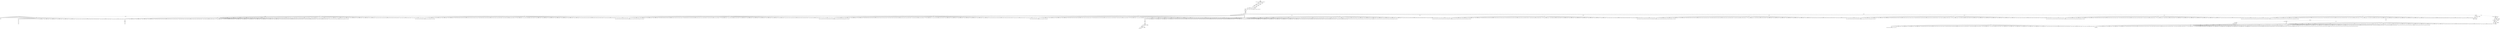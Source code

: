 digraph graphname {
n83646 [shape=box,label="(83646)"];
n83645 [shape=box,label="(83645)\nhitTest<73150>"];
n83644 [shape=box,label="(83644)"];
n83644 -> n83645;
n83644 -> n83646;
n83643 [shape=box,label="(83643)\ntmp<220538>"];
n83642 [shape=box,label="(83642)\ntmp<220538>"];
n83641 [shape=box,label="(83641)\ntmp<220539>"];
n83641 -> n83642;
n83641 -> n83644;
n83641 -> n83643;
n83640 [shape=box,label="(83640)"];
n83639 [shape=box,label="(83639)\ntmp<220536>, tmp<220537>"];
n83639 -> n83640;
n83639 -> n83641;
n83638 [shape=box,label="(83638)\nhitTest<73150>"];
n83637 [shape=box,label="(83637)"];
n83637 -> n83638;
n83637 -> n83639;
n83636 [shape=box,label="(83636)\ntmp<220534>"];
n83635 [shape=box,label="(83635)\ntmp<220534>"];
n83634 [shape=box,label="(83634)\ntmp<220535>"];
n83634 -> n83635;
n83634 -> n83637;
n83634 -> n83636;
n83633 [shape=box,label="(83633)"];
n83632 [shape=box,label="(83632)\ntmp<220532>, tmp<220533>, hitTest<73150>"];
n83632 -> n83633;
n83632 -> n83634;
n83631 [shape=box,label="(83631)"];
n83631 -> n83632;
n83630 [shape=box,label="(83630)"];
n83629 [shape=box,label="(83629)"];
n83628 [shape=box,label="(83628)"];
n83628 -> n83629;
n83627 [shape=box,label="(83627)"];
n83626 [shape=box,label="(83626)"];
n83625 [shape=box,label="(83625)"];
n83624 [shape=box,label="(83624)"];
n83623 [shape=box,label="(83623)"];
n83622 [shape=box,label="(83622)"];
n83621 [shape=box,label="(83621)"];
n83620 [shape=box,label="(83620)"];
n83619 [shape=box,label="(83619)"];
n83618 [shape=box,label="(83618)"];
n83617 [shape=box,label="(83617)"];
n83616 [shape=box,label="(83616)"];
n83615 [shape=box,label="(83615)"];
n83614 [shape=box,label="(83614)"];
n83613 [shape=box,label="(83613)"];
n83612 [shape=box,label="(83612)"];
n83611 [shape=box,label="(83611)"];
n83610 [shape=box,label="(83610)"];
n83609 [shape=box,label="(83609)"];
n83608 [shape=box,label="(83608)"];
n83607 [shape=box,label="(83607)"];
n83606 [shape=box,label="(83606)"];
n83605 [shape=box,label="(83605)"];
n83605 -> n83606;
n83605 -> n83607;
n83605 -> n83608;
n83605 -> n83609;
n83605 -> n83610;
n83605 -> n83611;
n83605 -> n83612;
n83605 -> n83613;
n83605 -> n83614;
n83605 -> n83615;
n83605 -> n83616;
n83605 -> n83617;
n83605 -> n83618;
n83605 -> n83619;
n83605 -> n83620;
n83605 -> n83621;
n83605 -> n83622;
n83605 -> n83623;
n83605 -> n83624;
n83605 -> n83625;
n83605 -> n83626;
n83605 -> n83628;
n83605 -> n83627;
n83604 [shape=box,label="(83604)"];
n83604 -> n83605;
n83603 [shape=box,label="(83603)"];
n83602 [shape=box,label="(83602)"];
n83602 -> n83603;
n83601 [shape=box,label="(83601)"];
n83601 -> n83602;
n83600 [shape=box,label="(83600)"];
n83600 -> n83601;
n83599 [shape=box,label="(83599)"];
n83599 -> n83600;
n83598 [shape=box,label="(83598)"];
n83597 [shape=box,label="(83597)"];
n83596 [shape=box,label="(83596)"];
n83595 [shape=box,label="(83595)"];
n83594 [shape=box,label="(83594)"];
n83593 [shape=box,label="(83593)"];
n83592 [shape=box,label="(83592)"];
n83591 [shape=box,label="(83591)"];
n83590 [shape=box,label="(83590)"];
n83589 [shape=box,label="(83589)"];
n83588 [shape=box,label="(83588)"];
n83587 [shape=box,label="(83587)"];
n83586 [shape=box,label="(83586)"];
n83585 [shape=box,label="(83585)\ndata<220379>, data<220378>"];
n83584 [shape=box,label="(83584)\ntmp<220377>, data<220376>, data<220375>"];
n83583 [shape=box,label="(83583)\ntmp<220374>, data<220373>, data<220372>"];
n83582 [shape=box,label="(83582)\ntmp<220371>, data<220370>, data<220369>"];
n83581 [shape=box,label="(83581)\ntmp<220368>, data<220367>, data<220366>"];
n83580 [shape=box,label="(83580)\ntmp<220365>, data<220364>, data<220363>"];
n83579 [shape=box,label="(83579)\ntmp<220362>, data<220361>, data<220360>, tmp<220359>, data<220358>, data<220357>, tmp<220356>, data<220355>, data<220354>, tmp<220353>, data<220352>, data<220351>"];
n83578 [shape=box,label="(83578)\ntmp<220350>, data<220349>, data<220348>, tmp<220347>, data<220346>, data<220345>"];
n83577 [shape=box,label="(83577)\ntmp<220344>, data<220343>, data<220342>, tmp<220341>, data<220340>, data<220339>"];
n83576 [shape=box,label="(83576)\ntmp<220338>, `<73145>"];
n83576 -> n83577;
n83576 -> n83578;
n83576 -> n83579;
n83576 -> n83580;
n83576 -> n83581;
n83576 -> n83582;
n83576 -> n83583;
n83576 -> n83584;
n83576 -> n83585;
n83576 -> n83586;
n83576 -> n83587;
n83576 -> n83588;
n83576 -> n83589;
n83576 -> n83590;
n83576 -> n83591;
n83576 -> n83592;
n83576 -> n83593;
n83576 -> n83594;
n83576 -> n83595;
n83576 -> n83596;
n83576 -> n83597;
n83576 -> n83599;
n83576 -> n83598;
n83575 [shape=box,label="(83575)"];
n83575 -> n83576;
n83574 [shape=box,label="(83574)"];
n83574 -> n83575;
n83573 [shape=box,label="(83573)"];
n83572 [shape=box,label="(83572)"];
n83572 -> n83573;
n83571 [shape=box,label="(83571)\nthis<73144>"];
n83571 -> n83572;
n83570 [shape=box,label="(83570)"];
n83570 -> n83571;
n83569 [shape=box,label="(83569)"];
n83569 -> n83570;
n83568 [shape=box,label="(83568)"];
n83567 [shape=box,label="(83567)"];
n83566 [shape=box,label="(83566)\ntmp<220337>, data<220336>, data<220335>"];
n83565 [shape=box,label="(83565)\ntmp<220334>, data<220333>, data<220332>"];
n83564 [shape=box,label="(83564)\ntmp<220331>, data<220330>, data<220329>"];
n83563 [shape=box,label="(83563)\ntmp<220328>, data<220327>, data<220326>"];
n83562 [shape=box,label="(83562)\ntmp<220325>, data<220324>, data<220323>, tmp<220322>, data<220321>, data<220320>, tmp<220319>, data<220318>, data<220317>, tmp<220316>, data<220315>, data<220314>"];
n83561 [shape=box,label="(83561)\ntmp<220313>, data<220312>, data<220311>, tmp<220310>, data<220309>, data<220308>, tmp<220307>, data<220306>, data<220305>, tmp<220304>, data<220303>, data<220302>"];
n83560 [shape=box,label="(83560)\ntmp<220301>, data<220300>, data<220299>, tmp<220298>, data<220297>, data<220296>"];
n83559 [shape=box,label="(83559)"];
n83558 [shape=box,label="(83558)\ntmp<220295>, data<220294>, data<220293>"];
n83557 [shape=box,label="(83557)\ntmp<220292>, data<220291>, data<220290>, tmp<220289>, data<220288>, data<220287>"];
n83556 [shape=box,label="(83556)\ntmp<220286>, data<220285>, data<220284>"];
n83555 [shape=box,label="(83555)\ntmp<220283>, data<220282>, data<220281>"];
n83554 [shape=box,label="(83554)\ntmp<220280>, data<220279>, data<220278>"];
n83553 [shape=box,label="(83553)\ntmp<220277>, data<220276>, data<220275>"];
n83552 [shape=box,label="(83552)\ntmp<220274>, data<220273>, data<220272>"];
n83551 [shape=box,label="(83551)\ntmp<220271>, data<220270>, data<220269>"];
n83550 [shape=box,label="(83550)\ntmp<220268>, data<220267>, data<220266>"];
n83549 [shape=box,label="(83549)\ntmp<220265>, data<220264>, data<220263>, tmp<220262>, data<220261>, data<220260>, tmp<220259>, data<220258>, data<220257>, tmp<220256>, data<220255>, data<220254>"];
n83548 [shape=box,label="(83548)\ntmp<220253>, data<220252>, data<220251>, tmp<220250>, data<220249>, data<220248>"];
n83547 [shape=box,label="(83547)\ntmp<220247>, data<220246>, data<220245>, tmp<220244>, data<220243>, data<220242>"];
n83546 [shape=box,label="(83546)\ntmp<220241>, `<73143>"];
n83546 -> n83547;
n83546 -> n83548;
n83546 -> n83549;
n83546 -> n83550;
n83546 -> n83551;
n83546 -> n83552;
n83546 -> n83553;
n83546 -> n83554;
n83546 -> n83555;
n83546 -> n83556;
n83546 -> n83557;
n83546 -> n83558;
n83546 -> n83559;
n83546 -> n83560;
n83546 -> n83561;
n83546 -> n83562;
n83546 -> n83563;
n83546 -> n83564;
n83546 -> n83565;
n83546 -> n83566;
n83546 -> n83567;
n83546 -> n83569;
n83546 -> n83568;
n83545 [shape=box,label="(83545)"];
n83545 -> n83546;
n83544 [shape=box,label="(83544)"];
n83544 -> n83545;
n83543 [shape=box,label="(83543)\nc<220238>, c<220240>, c<220239>, c<220237>, tmp<220236>, c<220233>, c<220235>, c<220234>, c<220232>, tmp<220231>, c<73140>, this<73142>"];
n83542 [shape=box,label="(83542)"];
n83542 -> n83543;
n83541 [shape=box,label="(83541)"];
n83540 [shape=box,label="(83540)"];
n83539 [shape=box,label="(83539)\ntmp<220230>, data<220229>, data<220228>"];
n83538 [shape=box,label="(83538)\ntmp<220227>, data<220226>, data<220225>"];
n83537 [shape=box,label="(83537)\ntmp<220224>, data<220223>, data<220222>"];
n83536 [shape=box,label="(83536)\ntmp<220221>, data<220220>, data<220219>"];
n83535 [shape=box,label="(83535)\ntmp<220218>, data<220217>, data<220216>, tmp<220215>, data<220214>, data<220213>, tmp<220212>, data<220211>, data<220210>, tmp<220209>, data<220208>, data<220207>"];
n83534 [shape=box,label="(83534)\ntmp<220206>, data<220205>, data<220204>, tmp<220203>, data<220202>, data<220201>, tmp<220200>, data<220199>, data<220198>, tmp<220197>, data<220196>, data<220195>"];
n83533 [shape=box,label="(83533)\ntmp<220194>, data<220193>, data<220192>, tmp<220191>, data<220190>, data<220189>"];
n83532 [shape=box,label="(83532)"];
n83531 [shape=box,label="(83531)\ntmp<220188>, data<220187>, data<220186>"];
n83530 [shape=box,label="(83530)\ntmp<220185>, data<220184>, data<220183>, tmp<220182>, data<220181>, data<220180>"];
n83529 [shape=box,label="(83529)\ntmp<220179>, data<220178>, data<220177>"];
n83528 [shape=box,label="(83528)\ntmp<220176>, data<220175>, data<220174>"];
n83527 [shape=box,label="(83527)\ntmp<220173>, data<220172>, data<220171>"];
n83526 [shape=box,label="(83526)\ntmp<220170>, data<220169>, data<220168>"];
n83525 [shape=box,label="(83525)\ntmp<220167>, data<220166>, data<220165>"];
n83524 [shape=box,label="(83524)\ntmp<220164>, data<220163>, data<220162>"];
n83523 [shape=box,label="(83523)\ntmp<220161>, data<220160>, data<220159>"];
n83522 [shape=box,label="(83522)\ntmp<220158>, data<220157>, data<220156>, tmp<220155>, data<220154>, data<220153>, tmp<220152>, data<220151>, data<220150>, tmp<220149>, data<220148>, data<220147>"];
n83521 [shape=box,label="(83521)\ntmp<220146>, data<220145>, data<220144>, tmp<220143>, data<220142>, data<220141>"];
n83520 [shape=box,label="(83520)\ntmp<220140>, data<220139>, data<220138>, tmp<220137>, data<220136>, data<220135>"];
n83519 [shape=box,label="(83519)\ntmp<220134>, `<73141>"];
n83519 -> n83520;
n83519 -> n83521;
n83519 -> n83522;
n83519 -> n83523;
n83519 -> n83524;
n83519 -> n83525;
n83519 -> n83526;
n83519 -> n83527;
n83519 -> n83528;
n83519 -> n83529;
n83519 -> n83530;
n83519 -> n83531;
n83519 -> n83532;
n83519 -> n83533;
n83519 -> n83534;
n83519 -> n83535;
n83519 -> n83536;
n83519 -> n83537;
n83519 -> n83538;
n83519 -> n83539;
n83519 -> n83540;
n83519 -> n83542;
n83519 -> n83541;
n83518 [shape=box,label="(83518)"];
n83518 -> n83519;
n83517 [shape=box,label="(83517)\nc<220131>, c<220133>, c<220132>, c<220130>, tmp<220129>, c<220126>, c<220128>, c<220127>, c<220125>, tmp<220124>, c<73137>, this<73139>"];
n83516 [shape=box,label="(83516)"];
n83516 -> n83517;
n83515 [shape=box,label="(83515)"];
n83514 [shape=box,label="(83514)"];
n83513 [shape=box,label="(83513)\ntmp<220123>, data<220122>, data<220121>"];
n83512 [shape=box,label="(83512)\ntmp<220120>, data<220119>, data<220118>"];
n83511 [shape=box,label="(83511)\ntmp<220117>, data<220116>, data<220115>"];
n83510 [shape=box,label="(83510)\ntmp<220114>, data<220113>, data<220112>"];
n83509 [shape=box,label="(83509)\ntmp<220111>, data<220110>, data<220109>, tmp<220108>, data<220107>, data<220106>, tmp<220105>, data<220104>, data<220103>, tmp<220102>, data<220101>, data<220100>"];
n83508 [shape=box,label="(83508)\ntmp<220099>, data<220098>, data<220097>, tmp<220096>, data<220095>, data<220094>, tmp<220093>, data<220092>, data<220091>, tmp<220090>, data<220089>, data<220088>"];
n83507 [shape=box,label="(83507)\ntmp<220087>, data<220086>, data<220085>, tmp<220084>, data<220083>, data<220082>"];
n83506 [shape=box,label="(83506)"];
n83505 [shape=box,label="(83505)\ntmp<220081>, data<220080>, data<220079>"];
n83504 [shape=box,label="(83504)\ntmp<220078>, data<220077>, data<220076>, tmp<220075>, data<220074>, data<220073>"];
n83503 [shape=box,label="(83503)\ntmp<220072>, data<220071>, data<220070>"];
n83502 [shape=box,label="(83502)\ntmp<220069>, data<220068>, data<220067>"];
n83501 [shape=box,label="(83501)\ntmp<220066>, data<220065>, data<220064>"];
n83500 [shape=box,label="(83500)\ntmp<220063>, data<220062>, data<220061>"];
n83499 [shape=box,label="(83499)\ntmp<220060>, data<220059>, data<220058>"];
n83498 [shape=box,label="(83498)\ntmp<220057>, data<220056>, data<220055>"];
n83497 [shape=box,label="(83497)\ntmp<220054>, data<220053>, data<220052>"];
n83496 [shape=box,label="(83496)\ntmp<220051>, data<220050>, data<220049>, tmp<220048>, data<220047>, data<220046>, tmp<220045>, data<220044>, data<220043>, tmp<220042>, data<220041>, data<220040>"];
n83495 [shape=box,label="(83495)\ntmp<220039>, data<220038>, data<220037>, tmp<220036>, data<220035>, data<220034>"];
n83494 [shape=box,label="(83494)\ntmp<220033>, data<220032>, data<220031>, tmp<220030>, data<220029>, data<220028>"];
n83493 [shape=box,label="(83493)\ntmp<220027>, `<73138>"];
n83493 -> n83494;
n83493 -> n83495;
n83493 -> n83496;
n83493 -> n83497;
n83493 -> n83498;
n83493 -> n83499;
n83493 -> n83500;
n83493 -> n83501;
n83493 -> n83502;
n83493 -> n83503;
n83493 -> n83504;
n83493 -> n83505;
n83493 -> n83506;
n83493 -> n83507;
n83493 -> n83508;
n83493 -> n83509;
n83493 -> n83510;
n83493 -> n83511;
n83493 -> n83512;
n83493 -> n83513;
n83493 -> n83514;
n83493 -> n83516;
n83493 -> n83515;
n83492 [shape=box,label="(83492)"];
n83492 -> n83493;
n83491 [shape=box,label="(83491)\nc<220024>, c<220026>, c<220025>, c<220021>, c<220023>, c<220022>, c<220018>, c<220020>, c<220019>, c<220015>, c<220017>, c<220016>, c<220014>, c<220013>, c<220012>, tmp<220011>, c<73134>, this<73136>"];
n83490 [shape=box,label="(83490)"];
n83490 -> n83491;
n83489 [shape=box,label="(83489)"];
n83488 [shape=box,label="(83488)"];
n83487 [shape=box,label="(83487)\ntmp<220010>, data<220009>, data<220008>"];
n83486 [shape=box,label="(83486)\ntmp<220007>, data<220006>, data<220005>"];
n83485 [shape=box,label="(83485)\ntmp<220004>, data<220003>, data<220002>"];
n83484 [shape=box,label="(83484)\ntmp<220001>, data<220000>, data<219999>"];
n83483 [shape=box,label="(83483)\ntmp<219998>, data<219997>, data<219996>, tmp<219995>, data<219994>, data<219993>, tmp<219992>, data<219991>, data<219990>, tmp<219989>, data<219988>, data<219987>"];
n83482 [shape=box,label="(83482)\ntmp<219986>, data<219985>, data<219984>, tmp<219983>, data<219982>, data<219981>, tmp<219980>, data<219979>, data<219978>, tmp<219977>, data<219976>, data<219975>"];
n83481 [shape=box,label="(83481)\ntmp<219974>, data<219973>, data<219972>, tmp<219971>, data<219970>, data<219969>"];
n83480 [shape=box,label="(83480)"];
n83479 [shape=box,label="(83479)\ntmp<219968>, data<219967>, data<219966>"];
n83478 [shape=box,label="(83478)\ntmp<219965>, data<219964>, data<219963>, tmp<219962>, data<219961>, data<219960>"];
n83477 [shape=box,label="(83477)\ntmp<219959>, data<219958>, data<219957>"];
n83476 [shape=box,label="(83476)\ntmp<219956>, data<219955>, data<219954>"];
n83475 [shape=box,label="(83475)\ntmp<219953>, data<219952>, data<219951>"];
n83474 [shape=box,label="(83474)\ntmp<219950>, data<219949>, data<219948>"];
n83473 [shape=box,label="(83473)\ntmp<219947>, data<219946>, data<219945>"];
n83472 [shape=box,label="(83472)\ntmp<219944>, data<219943>, data<219942>"];
n83471 [shape=box,label="(83471)\ntmp<219941>, data<219940>, data<219939>"];
n83470 [shape=box,label="(83470)\ntmp<219938>, data<219937>, data<219936>, tmp<219935>, data<219934>, data<219933>, tmp<219932>, data<219931>, data<219930>, tmp<219929>, data<219928>, data<219927>"];
n83469 [shape=box,label="(83469)\ntmp<219926>, data<219925>, data<219924>, tmp<219923>, data<219922>, data<219921>"];
n83468 [shape=box,label="(83468)\ntmp<219920>, data<219919>, data<219918>, tmp<219917>, data<219916>, data<219915>"];
n83467 [shape=box,label="(83467)\ntmp<219914>, `<73135>"];
n83467 -> n83468;
n83467 -> n83469;
n83467 -> n83470;
n83467 -> n83471;
n83467 -> n83472;
n83467 -> n83473;
n83467 -> n83474;
n83467 -> n83475;
n83467 -> n83476;
n83467 -> n83477;
n83467 -> n83478;
n83467 -> n83479;
n83467 -> n83480;
n83467 -> n83481;
n83467 -> n83482;
n83467 -> n83483;
n83467 -> n83484;
n83467 -> n83485;
n83467 -> n83486;
n83467 -> n83487;
n83467 -> n83488;
n83467 -> n83490;
n83467 -> n83489;
n83466 [shape=box,label="(83466)"];
n83466 -> n83467;
n83465 [shape=box,label="(83465)\nc<219913>, c<219910>, c<219912>, c<219911>, c<219907>, c<219909>, c<219908>, c<219904>, c<219906>, c<219905>, c<219901>, c<219903>, c<219902>, c<219900>, c<219899>, c<219898>, tmp<219897>, c<73131>, this<73133>"];
n83464 [shape=box,label="(83464)"];
n83464 -> n83465;
n83463 [shape=box,label="(83463)"];
n83462 [shape=box,label="(83462)"];
n83461 [shape=box,label="(83461)\ntmp<219896>, data<219895>, data<219894>"];
n83460 [shape=box,label="(83460)\ntmp<219893>, data<219892>, data<219891>"];
n83459 [shape=box,label="(83459)\ntmp<219890>, data<219889>, data<219888>"];
n83458 [shape=box,label="(83458)\ntmp<219887>, data<219886>, data<219885>"];
n83457 [shape=box,label="(83457)\ntmp<219884>, data<219883>, data<219882>, tmp<219881>, data<219880>, data<219879>, tmp<219878>, data<219877>, data<219876>, tmp<219875>, data<219874>, data<219873>"];
n83456 [shape=box,label="(83456)\ntmp<219872>, data<219871>, data<219870>, tmp<219869>, data<219868>, data<219867>, tmp<219866>, data<219865>, data<219864>, tmp<219863>, data<219862>, data<219861>"];
n83455 [shape=box,label="(83455)\ntmp<219860>, data<219859>, data<219858>, tmp<219857>, data<219856>, data<219855>"];
n83454 [shape=box,label="(83454)"];
n83453 [shape=box,label="(83453)\ntmp<219854>, data<219853>, data<219852>"];
n83452 [shape=box,label="(83452)\ntmp<219851>, data<219850>, data<219849>, tmp<219848>, data<219847>, data<219846>"];
n83451 [shape=box,label="(83451)\ntmp<219845>, data<219844>, data<219843>"];
n83450 [shape=box,label="(83450)\ntmp<219842>, data<219841>, data<219840>"];
n83449 [shape=box,label="(83449)\ntmp<219839>, data<219838>, data<219837>"];
n83448 [shape=box,label="(83448)\ntmp<219836>, data<219835>, data<219834>"];
n83447 [shape=box,label="(83447)\ntmp<219833>, data<219832>, data<219831>"];
n83446 [shape=box,label="(83446)\ntmp<219830>, data<219829>, data<219828>"];
n83445 [shape=box,label="(83445)\ntmp<219827>, data<219826>, data<219825>"];
n83444 [shape=box,label="(83444)\ntmp<219824>, data<219823>, data<219822>, tmp<219821>, data<219820>, data<219819>, tmp<219818>, data<219817>, data<219816>, tmp<219815>, data<219814>, data<219813>"];
n83443 [shape=box,label="(83443)\ntmp<219812>, data<219811>, data<219810>, tmp<219809>, data<219808>, data<219807>"];
n83442 [shape=box,label="(83442)\ntmp<219806>, data<219805>, data<219804>, tmp<219803>, data<219802>, data<219801>"];
n83441 [shape=box,label="(83441)\ntmp<219800>, `<73132>"];
n83441 -> n83442;
n83441 -> n83443;
n83441 -> n83444;
n83441 -> n83445;
n83441 -> n83446;
n83441 -> n83447;
n83441 -> n83448;
n83441 -> n83449;
n83441 -> n83450;
n83441 -> n83451;
n83441 -> n83452;
n83441 -> n83453;
n83441 -> n83454;
n83441 -> n83455;
n83441 -> n83456;
n83441 -> n83457;
n83441 -> n83458;
n83441 -> n83459;
n83441 -> n83460;
n83441 -> n83461;
n83441 -> n83462;
n83441 -> n83464;
n83441 -> n83463;
n83440 [shape=box,label="(83440)"];
n83440 -> n83441;
n83439 [shape=box,label="(83439)\nc<219797>, c<219799>, c<219798>, c<219796>, c<219793>, c<219795>, c<219794>, c<219792>, tmp<219791>, c<73128>, this<73130>"];
n83438 [shape=box,label="(83438)"];
n83438 -> n83439;
n83437 [shape=box,label="(83437)"];
n83436 [shape=box,label="(83436)"];
n83435 [shape=box,label="(83435)\ntmp<219790>, data<219789>, data<219788>"];
n83434 [shape=box,label="(83434)\ntmp<219787>, data<219786>, data<219785>"];
n83433 [shape=box,label="(83433)\ntmp<219784>, data<219783>, data<219782>"];
n83432 [shape=box,label="(83432)\ntmp<219781>, data<219780>, data<219779>"];
n83431 [shape=box,label="(83431)\ntmp<219778>, data<219777>, data<219776>, tmp<219775>, data<219774>, data<219773>, tmp<219772>, data<219771>, data<219770>, tmp<219769>, data<219768>, data<219767>"];
n83430 [shape=box,label="(83430)\ntmp<219766>, data<219765>, data<219764>, tmp<219763>, data<219762>, data<219761>, tmp<219760>, data<219759>, data<219758>, tmp<219757>, data<219756>, data<219755>"];
n83429 [shape=box,label="(83429)\ntmp<219754>, data<219753>, data<219752>, tmp<219751>, data<219750>, data<219749>"];
n83428 [shape=box,label="(83428)"];
n83427 [shape=box,label="(83427)\ntmp<219748>, data<219747>, data<219746>"];
n83426 [shape=box,label="(83426)\ntmp<219745>, data<219744>, data<219743>, tmp<219742>, data<219741>, data<219740>"];
n83425 [shape=box,label="(83425)\ntmp<219739>, data<219738>, data<219737>"];
n83424 [shape=box,label="(83424)\ntmp<219736>, data<219735>, data<219734>"];
n83423 [shape=box,label="(83423)\ntmp<219733>, data<219732>, data<219731>"];
n83422 [shape=box,label="(83422)\ntmp<219730>, data<219729>, data<219728>"];
n83421 [shape=box,label="(83421)\ntmp<219727>, data<219726>, data<219725>"];
n83420 [shape=box,label="(83420)\ntmp<219724>, data<219723>, data<219722>"];
n83419 [shape=box,label="(83419)\ntmp<219721>, data<219720>, data<219719>"];
n83418 [shape=box,label="(83418)\ntmp<219718>, data<219717>, data<219716>, tmp<219715>, data<219714>, data<219713>, tmp<219712>, data<219711>, data<219710>, tmp<219709>, data<219708>, data<219707>"];
n83417 [shape=box,label="(83417)\ntmp<219706>, data<219705>, data<219704>, tmp<219703>, data<219702>, data<219701>"];
n83416 [shape=box,label="(83416)\ntmp<219700>, data<219699>, data<219698>, tmp<219697>, data<219696>, data<219695>"];
n83415 [shape=box,label="(83415)\ntmp<219694>, `<73129>"];
n83415 -> n83416;
n83415 -> n83417;
n83415 -> n83418;
n83415 -> n83419;
n83415 -> n83420;
n83415 -> n83421;
n83415 -> n83422;
n83415 -> n83423;
n83415 -> n83424;
n83415 -> n83425;
n83415 -> n83426;
n83415 -> n83427;
n83415 -> n83428;
n83415 -> n83429;
n83415 -> n83430;
n83415 -> n83431;
n83415 -> n83432;
n83415 -> n83433;
n83415 -> n83434;
n83415 -> n83435;
n83415 -> n83436;
n83415 -> n83438;
n83415 -> n83437;
n83414 [shape=box,label="(83414)"];
n83414 -> n83415;
n83413 [shape=box,label="(83413)"];
n83412 [shape=box,label="(83412)"];
n83411 [shape=box,label="(83411)"];
n83411 -> n83412;
n83411 -> n83413;
n83410 [shape=box,label="(83410)\ntmp<219692>"];
n83409 [shape=box,label="(83409)\ntmp<219692>"];
n83408 [shape=box,label="(83408)\ntmp<219693>"];
n83408 -> n83409;
n83408 -> n83411;
n83408 -> n83410;
n83407 [shape=box,label="(83407)"];
n83406 [shape=box,label="(83406)"];
n83406 -> n83407;
n83406 -> n83408;
n83405 [shape=box,label="(83405)\ntmp<219690>"];
n83404 [shape=box,label="(83404)\ntmp<219690>"];
n83403 [shape=box,label="(83403)\ntmp<219691>"];
n83403 -> n83404;
n83403 -> n83406;
n83403 -> n83405;
n83402 [shape=box,label="(83402)"];
n83402 -> n83403;
n83401 [shape=box,label="(83401)\nthis<73127>"];
n83401 -> n83402;
n83400 [shape=box,label="(83400)"];
n83400 -> n83401;
n83399 [shape=box,label="(83399)"];
n83399 -> n83400;
n83398 [shape=box,label="(83398)"];
n83397 [shape=box,label="(83397)"];
n83396 [shape=box,label="(83396)\ntmp<219689>, data<219688>, data<219687>"];
n83395 [shape=box,label="(83395)\ntmp<219686>, data<219685>, data<219684>"];
n83394 [shape=box,label="(83394)\ntmp<219683>, data<219682>, data<219681>"];
n83393 [shape=box,label="(83393)\ntmp<219680>, data<219679>, data<219678>"];
n83392 [shape=box,label="(83392)\ntmp<219677>, data<219676>, data<219675>, tmp<219674>, data<219673>, data<219672>, tmp<219671>, data<219670>, data<219669>, tmp<219668>, data<219667>, data<219666>"];
n83391 [shape=box,label="(83391)\ntmp<219665>, data<219664>, data<219663>, tmp<219662>, data<219661>, data<219660>, tmp<219659>, data<219658>, data<219657>, tmp<219656>, data<219655>, data<219654>"];
n83390 [shape=box,label="(83390)\ntmp<219653>, data<219652>, data<219651>, tmp<219650>, data<219649>, data<219648>"];
n83389 [shape=box,label="(83389)"];
n83388 [shape=box,label="(83388)\ntmp<219647>, data<219646>, data<219645>"];
n83387 [shape=box,label="(83387)\ntmp<219644>, data<219643>, data<219642>, tmp<219641>, data<219640>, data<219639>"];
n83386 [shape=box,label="(83386)\ntmp<219638>, data<219637>, data<219636>"];
n83385 [shape=box,label="(83385)\ntmp<219635>, data<219634>, data<219633>"];
n83384 [shape=box,label="(83384)\ntmp<219632>, data<219631>, data<219630>"];
n83383 [shape=box,label="(83383)\ntmp<219629>, data<219628>, data<219627>"];
n83382 [shape=box,label="(83382)\ntmp<219626>, data<219625>, data<219624>"];
n83381 [shape=box,label="(83381)\ntmp<219623>, data<219622>, data<219621>"];
n83380 [shape=box,label="(83380)\ntmp<219620>, data<219619>, data<219618>"];
n83379 [shape=box,label="(83379)\ntmp<219617>, data<219616>, data<219615>, tmp<219614>, data<219613>, data<219612>, tmp<219611>, data<219610>, data<219609>, tmp<219608>, data<219607>, data<219606>"];
n83378 [shape=box,label="(83378)\ntmp<219605>, data<219604>, data<219603>, tmp<219602>, data<219601>, data<219600>"];
n83377 [shape=box,label="(83377)\ntmp<219599>, data<219598>, data<219597>, tmp<219596>, data<219595>, data<219594>"];
n83376 [shape=box,label="(83376)\ntmp<219593>, `<73126>"];
n83376 -> n83377;
n83376 -> n83378;
n83376 -> n83379;
n83376 -> n83380;
n83376 -> n83381;
n83376 -> n83382;
n83376 -> n83383;
n83376 -> n83384;
n83376 -> n83385;
n83376 -> n83386;
n83376 -> n83387;
n83376 -> n83388;
n83376 -> n83389;
n83376 -> n83390;
n83376 -> n83391;
n83376 -> n83392;
n83376 -> n83393;
n83376 -> n83394;
n83376 -> n83395;
n83376 -> n83396;
n83376 -> n83397;
n83376 -> n83399;
n83376 -> n83398;
n83375 [shape=box,label="(83375)"];
n83375 -> n83376;
n83374 [shape=box,label="(83374)"];
n83374 -> n83375;
n83373 [shape=box,label="(83373)\nc<219590>, c<219592>, c<219591>, c<219587>, c<219589>, c<219588>, c<219584>, c<219586>, c<219585>, c<219581>, c<219583>, c<219582>, c<219580>, tmp<219579>, c<219576>, c<219578>, c<219577>, c<219573>, c<219575>, c<219574>, c<219570>, c<219572>, c<219571>, c<219567>, c<219569>, c<219568>, c<219566>, tmp<219565>, c<73123>, this<73125>"];
n83372 [shape=box,label="(83372)"];
n83372 -> n83373;
n83371 [shape=box,label="(83371)"];
n83370 [shape=box,label="(83370)"];
n83369 [shape=box,label="(83369)\ntmp<219564>, data<219563>, data<219562>"];
n83368 [shape=box,label="(83368)\ntmp<219561>, data<219560>, data<219559>"];
n83367 [shape=box,label="(83367)\ntmp<219558>, data<219557>, data<219556>"];
n83366 [shape=box,label="(83366)\ntmp<219555>, data<219554>, data<219553>"];
n83365 [shape=box,label="(83365)\ntmp<219552>, data<219551>, data<219550>, tmp<219549>, data<219548>, data<219547>, tmp<219546>, data<219545>, data<219544>, tmp<219543>, data<219542>, data<219541>"];
n83364 [shape=box,label="(83364)\ntmp<219540>, data<219539>, data<219538>, tmp<219537>, data<219536>, data<219535>, tmp<219534>, data<219533>, data<219532>, tmp<219531>, data<219530>, data<219529>"];
n83363 [shape=box,label="(83363)\ntmp<219528>, data<219527>, data<219526>, tmp<219525>, data<219524>, data<219523>"];
n83362 [shape=box,label="(83362)"];
n83361 [shape=box,label="(83361)\ntmp<219522>, data<219521>, data<219520>"];
n83360 [shape=box,label="(83360)\ntmp<219519>, data<219518>, data<219517>, tmp<219516>, data<219515>, data<219514>"];
n83359 [shape=box,label="(83359)\ntmp<219513>, data<219512>, data<219511>"];
n83358 [shape=box,label="(83358)\ntmp<219510>, data<219509>, data<219508>"];
n83357 [shape=box,label="(83357)\ntmp<219507>, data<219506>, data<219505>"];
n83356 [shape=box,label="(83356)\ntmp<219504>, data<219503>, data<219502>"];
n83355 [shape=box,label="(83355)\ntmp<219501>, data<219500>, data<219499>"];
n83354 [shape=box,label="(83354)\ntmp<219498>, data<219497>, data<219496>"];
n83353 [shape=box,label="(83353)\ntmp<219495>, data<219494>, data<219493>"];
n83352 [shape=box,label="(83352)\ntmp<219492>, data<219491>, data<219490>, tmp<219489>, data<219488>, data<219487>, tmp<219486>, data<219485>, data<219484>, tmp<219483>, data<219482>, data<219481>"];
n83351 [shape=box,label="(83351)\ntmp<219480>, data<219479>, data<219478>, tmp<219477>, data<219476>, data<219475>"];
n83350 [shape=box,label="(83350)\ntmp<219474>, data<219473>, data<219472>, tmp<219471>, data<219470>, data<219469>"];
n83349 [shape=box,label="(83349)\ntmp<219468>, `<73124>"];
n83349 -> n83350;
n83349 -> n83351;
n83349 -> n83352;
n83349 -> n83353;
n83349 -> n83354;
n83349 -> n83355;
n83349 -> n83356;
n83349 -> n83357;
n83349 -> n83358;
n83349 -> n83359;
n83349 -> n83360;
n83349 -> n83361;
n83349 -> n83362;
n83349 -> n83363;
n83349 -> n83364;
n83349 -> n83365;
n83349 -> n83366;
n83349 -> n83367;
n83349 -> n83368;
n83349 -> n83369;
n83349 -> n83370;
n83349 -> n83372;
n83349 -> n83371;
n83348 [shape=box,label="(83348)"];
n83348 -> n83349;
n83347 [shape=box,label="(83347)\nc<219465>, c<219467>, c<219466>, c<219462>, c<219464>, c<219463>, c<219459>, c<219461>, c<219460>, c<219458>, tmp<219457>, c<219454>, c<219456>, c<219455>, c<219451>, c<219453>, c<219452>, c<219448>, c<219450>, c<219449>, c<219447>, tmp<219446>, c<73120>, this<73122>"];
n83346 [shape=box,label="(83346)"];
n83346 -> n83347;
n83345 [shape=box,label="(83345)"];
n83344 [shape=box,label="(83344)"];
n83343 [shape=box,label="(83343)\ntmp<219445>, data<219444>, data<219443>"];
n83342 [shape=box,label="(83342)\ntmp<219442>, data<219441>, data<219440>"];
n83341 [shape=box,label="(83341)\ntmp<219439>, data<219438>, data<219437>"];
n83340 [shape=box,label="(83340)\ntmp<219436>, data<219435>, data<219434>"];
n83339 [shape=box,label="(83339)\ntmp<219433>, data<219432>, data<219431>, tmp<219430>, data<219429>, data<219428>, tmp<219427>, data<219426>, data<219425>, tmp<219424>, data<219423>, data<219422>"];
n83338 [shape=box,label="(83338)\ntmp<219421>, data<219420>, data<219419>, tmp<219418>, data<219417>, data<219416>, tmp<219415>, data<219414>, data<219413>, tmp<219412>, data<219411>, data<219410>"];
n83337 [shape=box,label="(83337)\ntmp<219409>, data<219408>, data<219407>, tmp<219406>, data<219405>, data<219404>"];
n83336 [shape=box,label="(83336)"];
n83335 [shape=box,label="(83335)\ntmp<219403>, data<219402>, data<219401>"];
n83334 [shape=box,label="(83334)\ntmp<219400>, data<219399>, data<219398>, tmp<219397>, data<219396>, data<219395>"];
n83333 [shape=box,label="(83333)\ntmp<219394>, data<219393>, data<219392>"];
n83332 [shape=box,label="(83332)\ntmp<219391>, data<219390>, data<219389>"];
n83331 [shape=box,label="(83331)\ntmp<219388>, data<219387>, data<219386>"];
n83330 [shape=box,label="(83330)\ntmp<219385>, data<219384>, data<219383>"];
n83329 [shape=box,label="(83329)\ntmp<219382>, data<219381>, data<219380>"];
n83328 [shape=box,label="(83328)\ntmp<219379>, data<219378>, data<219377>"];
n83327 [shape=box,label="(83327)\ntmp<219376>, data<219375>, data<219374>"];
n83326 [shape=box,label="(83326)\ntmp<219373>, data<219372>, data<219371>, tmp<219370>, data<219369>, data<219368>, tmp<219367>, data<219366>, data<219365>, tmp<219364>, data<219363>, data<219362>"];
n83325 [shape=box,label="(83325)\ntmp<219361>, data<219360>, data<219359>, tmp<219358>, data<219357>, data<219356>"];
n83324 [shape=box,label="(83324)\ntmp<219355>, data<219354>, data<219353>, tmp<219352>, data<219351>, data<219350>"];
n83323 [shape=box,label="(83323)\ntmp<219349>, `<73121>"];
n83323 -> n83324;
n83323 -> n83325;
n83323 -> n83326;
n83323 -> n83327;
n83323 -> n83328;
n83323 -> n83329;
n83323 -> n83330;
n83323 -> n83331;
n83323 -> n83332;
n83323 -> n83333;
n83323 -> n83334;
n83323 -> n83335;
n83323 -> n83336;
n83323 -> n83337;
n83323 -> n83338;
n83323 -> n83339;
n83323 -> n83340;
n83323 -> n83341;
n83323 -> n83342;
n83323 -> n83343;
n83323 -> n83344;
n83323 -> n83346;
n83323 -> n83345;
n83322 [shape=box,label="(83322)"];
n83322 -> n83323;
n83321 [shape=box,label="(83321)\nc<219346>, c<219348>, c<219347>, c<219343>, c<219345>, c<219344>, c<219340>, c<219342>, c<219341>, c<219339>, tmp<219338>, c<219335>, c<219337>, c<219336>, c<219332>, c<219334>, c<219333>, c<219329>, c<219331>, c<219330>, c<219328>, tmp<219327>, c<73117>, this<73119>"];
n83320 [shape=box,label="(83320)"];
n83320 -> n83321;
n83319 [shape=box,label="(83319)"];
n83318 [shape=box,label="(83318)"];
n83317 [shape=box,label="(83317)\ntmp<219326>, data<219325>, data<219324>"];
n83316 [shape=box,label="(83316)\ntmp<219323>, data<219322>, data<219321>"];
n83315 [shape=box,label="(83315)\ntmp<219320>, data<219319>, data<219318>"];
n83314 [shape=box,label="(83314)\ntmp<219317>, data<219316>, data<219315>"];
n83313 [shape=box,label="(83313)\ntmp<219314>, data<219313>, data<219312>, tmp<219311>, data<219310>, data<219309>, tmp<219308>, data<219307>, data<219306>, tmp<219305>, data<219304>, data<219303>"];
n83312 [shape=box,label="(83312)\ntmp<219302>, data<219301>, data<219300>, tmp<219299>, data<219298>, data<219297>, tmp<219296>, data<219295>, data<219294>, tmp<219293>, data<219292>, data<219291>"];
n83311 [shape=box,label="(83311)\ntmp<219290>, data<219289>, data<219288>, tmp<219287>, data<219286>, data<219285>"];
n83310 [shape=box,label="(83310)"];
n83309 [shape=box,label="(83309)\ntmp<219284>, data<219283>, data<219282>"];
n83308 [shape=box,label="(83308)\ntmp<219281>, data<219280>, data<219279>, tmp<219278>, data<219277>, data<219276>"];
n83307 [shape=box,label="(83307)\ntmp<219275>, data<219274>, data<219273>"];
n83306 [shape=box,label="(83306)\ntmp<219272>, data<219271>, data<219270>"];
n83305 [shape=box,label="(83305)\ntmp<219269>, data<219268>, data<219267>"];
n83304 [shape=box,label="(83304)\ntmp<219266>, data<219265>, data<219264>"];
n83303 [shape=box,label="(83303)\ntmp<219263>, data<219262>, data<219261>"];
n83302 [shape=box,label="(83302)\ntmp<219260>, data<219259>, data<219258>"];
n83301 [shape=box,label="(83301)\ntmp<219257>, data<219256>, data<219255>"];
n83300 [shape=box,label="(83300)\ntmp<219254>, data<219253>, data<219252>, tmp<219251>, data<219250>, data<219249>, tmp<219248>, data<219247>, data<219246>, tmp<219245>, data<219244>, data<219243>"];
n83299 [shape=box,label="(83299)\ntmp<219242>, data<219241>, data<219240>, tmp<219239>, data<219238>, data<219237>"];
n83298 [shape=box,label="(83298)\ntmp<219236>, data<219235>, data<219234>, tmp<219233>, data<219232>, data<219231>"];
n83297 [shape=box,label="(83297)\ntmp<219230>, `<73118>"];
n83297 -> n83298;
n83297 -> n83299;
n83297 -> n83300;
n83297 -> n83301;
n83297 -> n83302;
n83297 -> n83303;
n83297 -> n83304;
n83297 -> n83305;
n83297 -> n83306;
n83297 -> n83307;
n83297 -> n83308;
n83297 -> n83309;
n83297 -> n83310;
n83297 -> n83311;
n83297 -> n83312;
n83297 -> n83313;
n83297 -> n83314;
n83297 -> n83315;
n83297 -> n83316;
n83297 -> n83317;
n83297 -> n83318;
n83297 -> n83320;
n83297 -> n83319;
n83296 [shape=box,label="(83296)"];
n83296 -> n83297;
n83295 [shape=box,label="(83295)\nc<219227>, c<219229>, c<219228>, c<219224>, c<219226>, c<219225>, c<219223>, tmp<219222>, c<219219>, c<219221>, c<219220>, c<219216>, c<219218>, c<219217>, c<219215>, tmp<219214>, c<73114>, this<73116>"];
n83294 [shape=box,label="(83294)"];
n83294 -> n83295;
n83293 [shape=box,label="(83293)"];
n83292 [shape=box,label="(83292)"];
n83291 [shape=box,label="(83291)\ntmp<219213>, data<219212>, data<219211>"];
n83290 [shape=box,label="(83290)\ntmp<219210>, data<219209>, data<219208>"];
n83289 [shape=box,label="(83289)\ntmp<219207>, data<219206>, data<219205>"];
n83288 [shape=box,label="(83288)\ntmp<219204>, data<219203>, data<219202>"];
n83287 [shape=box,label="(83287)\ntmp<219201>, data<219200>, data<219199>, tmp<219198>, data<219197>, data<219196>, tmp<219195>, data<219194>, data<219193>, tmp<219192>, data<219191>, data<219190>"];
n83286 [shape=box,label="(83286)\ntmp<219189>, data<219188>, data<219187>, tmp<219186>, data<219185>, data<219184>, tmp<219183>, data<219182>, data<219181>, tmp<219180>, data<219179>, data<219178>"];
n83285 [shape=box,label="(83285)\ntmp<219177>, data<219176>, data<219175>, tmp<219174>, data<219173>, data<219172>"];
n83284 [shape=box,label="(83284)"];
n83283 [shape=box,label="(83283)\ntmp<219171>, data<219170>, data<219169>"];
n83282 [shape=box,label="(83282)\ntmp<219168>, data<219167>, data<219166>, tmp<219165>, data<219164>, data<219163>"];
n83281 [shape=box,label="(83281)\ntmp<219162>, data<219161>, data<219160>"];
n83280 [shape=box,label="(83280)\ntmp<219159>, data<219158>, data<219157>"];
n83279 [shape=box,label="(83279)\ntmp<219156>, data<219155>, data<219154>"];
n83278 [shape=box,label="(83278)\ntmp<219153>, data<219152>, data<219151>"];
n83277 [shape=box,label="(83277)\ntmp<219150>, data<219149>, data<219148>"];
n83276 [shape=box,label="(83276)\ntmp<219147>, data<219146>, data<219145>"];
n83275 [shape=box,label="(83275)\ntmp<219144>, data<219143>, data<219142>"];
n83274 [shape=box,label="(83274)\ntmp<219141>, data<219140>, data<219139>, tmp<219138>, data<219137>, data<219136>, tmp<219135>, data<219134>, data<219133>, tmp<219132>, data<219131>, data<219130>"];
n83273 [shape=box,label="(83273)\ntmp<219129>, data<219128>, data<219127>, tmp<219126>, data<219125>, data<219124>"];
n83272 [shape=box,label="(83272)\ntmp<219123>, data<219122>, data<219121>, tmp<219120>, data<219119>, data<219118>"];
n83271 [shape=box,label="(83271)\ntmp<219117>, `<73115>"];
n83271 -> n83272;
n83271 -> n83273;
n83271 -> n83274;
n83271 -> n83275;
n83271 -> n83276;
n83271 -> n83277;
n83271 -> n83278;
n83271 -> n83279;
n83271 -> n83280;
n83271 -> n83281;
n83271 -> n83282;
n83271 -> n83283;
n83271 -> n83284;
n83271 -> n83285;
n83271 -> n83286;
n83271 -> n83287;
n83271 -> n83288;
n83271 -> n83289;
n83271 -> n83290;
n83271 -> n83291;
n83271 -> n83292;
n83271 -> n83294;
n83271 -> n83293;
n83270 [shape=box,label="(83270)"];
n83270 -> n83271;
n83269 [shape=box,label="(83269)\nc<219114>, c<219116>, c<219115>, c<219111>, c<219113>, c<219112>, c<219108>, c<219110>, c<219109>, c<219107>, tmp<219106>, c<219103>, c<219105>, c<219104>, c<219100>, c<219102>, c<219101>, c<219097>, c<219099>, c<219098>, c<219096>, tmp<219095>, c<73111>, this<73113>"];
n83268 [shape=box,label="(83268)"];
n83268 -> n83269;
n83267 [shape=box,label="(83267)"];
n83266 [shape=box,label="(83266)"];
n83265 [shape=box,label="(83265)\ntmp<219094>, data<219093>, data<219092>"];
n83264 [shape=box,label="(83264)\ntmp<219091>, data<219090>, data<219089>"];
n83263 [shape=box,label="(83263)\ntmp<219088>, data<219087>, data<219086>"];
n83262 [shape=box,label="(83262)\ntmp<219085>, data<219084>, data<219083>"];
n83261 [shape=box,label="(83261)\ntmp<219082>, data<219081>, data<219080>, tmp<219079>, data<219078>, data<219077>, tmp<219076>, data<219075>, data<219074>, tmp<219073>, data<219072>, data<219071>"];
n83260 [shape=box,label="(83260)\ntmp<219070>, data<219069>, data<219068>, tmp<219067>, data<219066>, data<219065>, tmp<219064>, data<219063>, data<219062>, tmp<219061>, data<219060>, data<219059>"];
n83259 [shape=box,label="(83259)\ntmp<219058>, data<219057>, data<219056>, tmp<219055>, data<219054>, data<219053>"];
n83258 [shape=box,label="(83258)"];
n83257 [shape=box,label="(83257)\ntmp<219052>, data<219051>, data<219050>"];
n83256 [shape=box,label="(83256)\ntmp<219049>, data<219048>, data<219047>, tmp<219046>, data<219045>, data<219044>"];
n83255 [shape=box,label="(83255)\ntmp<219043>, data<219042>, data<219041>"];
n83254 [shape=box,label="(83254)\ntmp<219040>, data<219039>, data<219038>"];
n83253 [shape=box,label="(83253)\ntmp<219037>, data<219036>, data<219035>"];
n83252 [shape=box,label="(83252)\ntmp<219034>, data<219033>, data<219032>"];
n83251 [shape=box,label="(83251)\ntmp<219031>, data<219030>, data<219029>"];
n83250 [shape=box,label="(83250)\ntmp<219028>, data<219027>, data<219026>"];
n83249 [shape=box,label="(83249)\ntmp<219025>, data<219024>, data<219023>"];
n83248 [shape=box,label="(83248)\ntmp<219022>, data<219021>, data<219020>, tmp<219019>, data<219018>, data<219017>, tmp<219016>, data<219015>, data<219014>, tmp<219013>, data<219012>, data<219011>"];
n83247 [shape=box,label="(83247)\ntmp<219010>, data<219009>, data<219008>, tmp<219007>, data<219006>, data<219005>"];
n83246 [shape=box,label="(83246)\ntmp<219004>, data<219003>, data<219002>, tmp<219001>, data<219000>, data<218999>"];
n83245 [shape=box,label="(83245)\ntmp<218998>, `<73112>"];
n83245 -> n83246;
n83245 -> n83247;
n83245 -> n83248;
n83245 -> n83249;
n83245 -> n83250;
n83245 -> n83251;
n83245 -> n83252;
n83245 -> n83253;
n83245 -> n83254;
n83245 -> n83255;
n83245 -> n83256;
n83245 -> n83257;
n83245 -> n83258;
n83245 -> n83259;
n83245 -> n83260;
n83245 -> n83261;
n83245 -> n83262;
n83245 -> n83263;
n83245 -> n83264;
n83245 -> n83265;
n83245 -> n83266;
n83245 -> n83268;
n83245 -> n83267;
n83244 [shape=box,label="(83244)"];
n83244 -> n83245;
n83243 [shape=box,label="(83243)\nc<218995>, c<218997>, c<218996>, c<218992>, c<218994>, c<218993>, c<218989>, c<218991>, c<218990>, c<218986>, c<218988>, c<218987>, c<218983>, c<218985>, c<218984>, c<218982>, tmp<218981>, c<218978>, c<218980>, c<218979>, c<218975>, c<218977>, c<218976>, c<218972>, c<218974>, c<218973>, c<218969>, c<218971>, c<218970>, c<218966>, c<218968>, c<218967>, c<218965>, tmp<218964>, c<73108>, this<73110>"];
n83242 [shape=box,label="(83242)"];
n83242 -> n83243;
n83241 [shape=box,label="(83241)"];
n83240 [shape=box,label="(83240)"];
n83239 [shape=box,label="(83239)\ntmp<218963>, data<218962>, data<218961>"];
n83238 [shape=box,label="(83238)\ntmp<218960>, data<218959>, data<218958>"];
n83237 [shape=box,label="(83237)\ntmp<218957>, data<218956>, data<218955>"];
n83236 [shape=box,label="(83236)\ntmp<218954>, data<218953>, data<218952>"];
n83235 [shape=box,label="(83235)\ntmp<218951>, data<218950>, data<218949>, tmp<218948>, data<218947>, data<218946>, tmp<218945>, data<218944>, data<218943>, tmp<218942>, data<218941>, data<218940>"];
n83234 [shape=box,label="(83234)\ntmp<218939>, data<218938>, data<218937>, tmp<218936>, data<218935>, data<218934>, tmp<218933>, data<218932>, data<218931>, tmp<218930>, data<218929>, data<218928>"];
n83233 [shape=box,label="(83233)\ntmp<218927>, data<218926>, data<218925>, tmp<218924>, data<218923>, data<218922>"];
n83232 [shape=box,label="(83232)"];
n83231 [shape=box,label="(83231)\ntmp<218921>, data<218920>, data<218919>"];
n83230 [shape=box,label="(83230)\ntmp<218918>, data<218917>, data<218916>, tmp<218915>, data<218914>, data<218913>"];
n83229 [shape=box,label="(83229)\ntmp<218912>, data<218911>, data<218910>"];
n83228 [shape=box,label="(83228)\ntmp<218909>, data<218908>, data<218907>"];
n83227 [shape=box,label="(83227)\ntmp<218906>, data<218905>, data<218904>"];
n83226 [shape=box,label="(83226)\ntmp<218903>, data<218902>, data<218901>"];
n83225 [shape=box,label="(83225)\ntmp<218900>, data<218899>, data<218898>"];
n83224 [shape=box,label="(83224)\ntmp<218897>, data<218896>, data<218895>"];
n83223 [shape=box,label="(83223)\ntmp<218894>, data<218893>, data<218892>"];
n83222 [shape=box,label="(83222)\ntmp<218891>, data<218890>, data<218889>, tmp<218888>, data<218887>, data<218886>, tmp<218885>, data<218884>, data<218883>, tmp<218882>, data<218881>, data<218880>"];
n83221 [shape=box,label="(83221)\ntmp<218879>, data<218878>, data<218877>, tmp<218876>, data<218875>, data<218874>"];
n83220 [shape=box,label="(83220)\ntmp<218873>, data<218872>, data<218871>, tmp<218870>, data<218869>, data<218868>"];
n83219 [shape=box,label="(83219)\ntmp<218867>, `<73109>"];
n83219 -> n83220;
n83219 -> n83221;
n83219 -> n83222;
n83219 -> n83223;
n83219 -> n83224;
n83219 -> n83225;
n83219 -> n83226;
n83219 -> n83227;
n83219 -> n83228;
n83219 -> n83229;
n83219 -> n83230;
n83219 -> n83231;
n83219 -> n83232;
n83219 -> n83233;
n83219 -> n83234;
n83219 -> n83235;
n83219 -> n83236;
n83219 -> n83237;
n83219 -> n83238;
n83219 -> n83239;
n83219 -> n83240;
n83219 -> n83242;
n83219 -> n83241;
n83218 [shape=box,label="(83218)"];
n83218 -> n83219;
n83217 [shape=box,label="(83217)"];
n83216 [shape=box,label="(83216)"];
n83215 [shape=box,label="(83215)"];
n83214 [shape=box,label="(83214)\nc<218866>, tmp<218865>, c<218864>, tmp<218863>, c<73105>, this<73107>"];
n83213 [shape=box,label="(83213)"];
n83213 -> n83214;
n83212 [shape=box,label="(83212)"];
n83211 [shape=box,label="(83211)"];
n83210 [shape=box,label="(83210)\ntmp<218862>, data<218861>, data<218860>"];
n83209 [shape=box,label="(83209)\ntmp<218859>, data<218858>, data<218857>"];
n83208 [shape=box,label="(83208)\ntmp<218856>, data<218855>, data<218854>"];
n83207 [shape=box,label="(83207)\ntmp<218853>, data<218852>, data<218851>"];
n83206 [shape=box,label="(83206)\ntmp<218850>, data<218849>, data<218848>, tmp<218847>, data<218846>, data<218845>, tmp<218844>, data<218843>, data<218842>, tmp<218841>, data<218840>, data<218839>"];
n83205 [shape=box,label="(83205)\ntmp<218838>, data<218837>, data<218836>, tmp<218835>, data<218834>, data<218833>, tmp<218832>, data<218831>, data<218830>, tmp<218829>, data<218828>, data<218827>"];
n83204 [shape=box,label="(83204)\ntmp<218826>, data<218825>, data<218824>, tmp<218823>, data<218822>, data<218821>"];
n83203 [shape=box,label="(83203)"];
n83202 [shape=box,label="(83202)\ntmp<218820>, data<218819>, data<218818>"];
n83201 [shape=box,label="(83201)\ntmp<218817>, data<218816>, data<218815>, tmp<218814>, data<218813>, data<218812>"];
n83200 [shape=box,label="(83200)\ntmp<218811>, data<218810>, data<218809>"];
n83199 [shape=box,label="(83199)\ntmp<218808>, data<218807>, data<218806>"];
n83198 [shape=box,label="(83198)\ntmp<218805>, data<218804>, data<218803>"];
n83197 [shape=box,label="(83197)\ntmp<218802>, data<218801>, data<218800>"];
n83196 [shape=box,label="(83196)\ntmp<218799>, data<218798>, data<218797>"];
n83195 [shape=box,label="(83195)\ntmp<218796>, data<218795>, data<218794>"];
n83194 [shape=box,label="(83194)\ntmp<218793>, data<218792>, data<218791>"];
n83193 [shape=box,label="(83193)\ntmp<218790>, data<218789>, data<218788>, tmp<218787>, data<218786>, data<218785>, tmp<218784>, data<218783>, data<218782>, tmp<218781>, data<218780>, data<218779>"];
n83192 [shape=box,label="(83192)\ntmp<218778>, data<218777>, data<218776>, tmp<218775>, data<218774>, data<218773>"];
n83191 [shape=box,label="(83191)\ntmp<218772>, data<218771>, data<218770>, tmp<218769>, data<218768>, data<218767>"];
n83190 [shape=box,label="(83190)\ntmp<218766>, `<73106>"];
n83190 -> n83191;
n83190 -> n83192;
n83190 -> n83193;
n83190 -> n83194;
n83190 -> n83195;
n83190 -> n83196;
n83190 -> n83197;
n83190 -> n83198;
n83190 -> n83199;
n83190 -> n83200;
n83190 -> n83201;
n83190 -> n83202;
n83190 -> n83203;
n83190 -> n83204;
n83190 -> n83205;
n83190 -> n83206;
n83190 -> n83207;
n83190 -> n83208;
n83190 -> n83209;
n83190 -> n83210;
n83190 -> n83211;
n83190 -> n83213;
n83190 -> n83212;
n83189 [shape=box,label="(83189)\nc<73102>, this<73104>"];
n83188 [shape=box,label="(83188)"];
n83188 -> n83189;
n83187 [shape=box,label="(83187)"];
n83186 [shape=box,label="(83186)"];
n83185 [shape=box,label="(83185)\ntmp<218765>, data<218764>, data<218763>"];
n83184 [shape=box,label="(83184)\ntmp<218762>, data<218761>, data<218760>"];
n83183 [shape=box,label="(83183)\ntmp<218759>, data<218758>, data<218757>"];
n83182 [shape=box,label="(83182)\ntmp<218756>, data<218755>, data<218754>"];
n83181 [shape=box,label="(83181)\ntmp<218753>, data<218752>, data<218751>, tmp<218750>, data<218749>, data<218748>, tmp<218747>, data<218746>, data<218745>, tmp<218744>, data<218743>, data<218742>"];
n83180 [shape=box,label="(83180)\ntmp<218741>, data<218740>, data<218739>, tmp<218738>, data<218737>, data<218736>, tmp<218735>, data<218734>, data<218733>, tmp<218732>, data<218731>, data<218730>"];
n83179 [shape=box,label="(83179)\ntmp<218729>, data<218728>, data<218727>, tmp<218726>, data<218725>, data<218724>"];
n83178 [shape=box,label="(83178)"];
n83177 [shape=box,label="(83177)\ntmp<218723>, data<218722>, data<218721>"];
n83176 [shape=box,label="(83176)\ntmp<218720>, data<218719>, data<218718>, tmp<218717>, data<218716>, data<218715>"];
n83175 [shape=box,label="(83175)\ntmp<218714>, data<218713>, data<218712>"];
n83174 [shape=box,label="(83174)\ntmp<218711>, data<218710>, data<218709>"];
n83173 [shape=box,label="(83173)\ntmp<218708>, data<218707>, data<218706>"];
n83172 [shape=box,label="(83172)\ntmp<218705>, data<218704>, data<218703>"];
n83171 [shape=box,label="(83171)\ntmp<218702>, data<218701>, data<218700>"];
n83170 [shape=box,label="(83170)\ntmp<218699>, data<218698>, data<218697>"];
n83169 [shape=box,label="(83169)\ntmp<218696>, data<218695>, data<218694>"];
n83168 [shape=box,label="(83168)\ntmp<218693>, data<218692>, data<218691>, tmp<218690>, data<218689>, data<218688>, tmp<218687>, data<218686>, data<218685>, tmp<218684>, data<218683>, data<218682>"];
n83167 [shape=box,label="(83167)\ntmp<218681>, data<218680>, data<218679>, tmp<218678>, data<218677>, data<218676>"];
n83166 [shape=box,label="(83166)\ntmp<218675>, data<218674>, data<218673>, tmp<218672>, data<218671>, data<218670>"];
n83165 [shape=box,label="(83165)\ntmp<218669>, `<73103>"];
n83165 -> n83166;
n83165 -> n83167;
n83165 -> n83168;
n83165 -> n83169;
n83165 -> n83170;
n83165 -> n83171;
n83165 -> n83172;
n83165 -> n83173;
n83165 -> n83174;
n83165 -> n83175;
n83165 -> n83176;
n83165 -> n83177;
n83165 -> n83178;
n83165 -> n83179;
n83165 -> n83180;
n83165 -> n83181;
n83165 -> n83182;
n83165 -> n83183;
n83165 -> n83184;
n83165 -> n83185;
n83165 -> n83186;
n83165 -> n83188;
n83165 -> n83187;
n83164 [shape=box,label="(83164)"];
n83164 -> n83190;
n83163 [shape=box,label="(83163)"];
n83163 -> n83165;
n83162 [shape=box,label="(83162)\nc<218667>, c<218664>, c<218666>, c<218665>, c<218661>, c<218663>, c<218662>, c<218658>, c<218660>, c<218659>, c<218655>, c<218657>, c<218656>, c<218654>, c<218653>, c<218652>, tmp<218651>, c<218650>, c<218647>, c<218649>, c<218648>, c<218644>, c<218646>, c<218645>, c<218641>, c<218643>, c<218642>, c<218638>, c<218640>, c<218639>, c<218637>, c<218636>, c<218635>, tmp<218634>, c<73099>, this<73101>"];
n83161 [shape=box,label="(83161)"];
n83161 -> n83162;
n83160 [shape=box,label="(83160)"];
n83159 [shape=box,label="(83159)"];
n83158 [shape=box,label="(83158)\ntmp<218633>, data<218632>, data<218631>"];
n83157 [shape=box,label="(83157)\ntmp<218630>, data<218629>, data<218628>"];
n83156 [shape=box,label="(83156)\ntmp<218627>, data<218626>, data<218625>"];
n83155 [shape=box,label="(83155)\ntmp<218624>, data<218623>, data<218622>"];
n83154 [shape=box,label="(83154)\ntmp<218621>, data<218620>, data<218619>, tmp<218618>, data<218617>, data<218616>, tmp<218615>, data<218614>, data<218613>, tmp<218612>, data<218611>, data<218610>"];
n83153 [shape=box,label="(83153)\ntmp<218609>, data<218608>, data<218607>, tmp<218606>, data<218605>, data<218604>, tmp<218603>, data<218602>, data<218601>, tmp<218600>, data<218599>, data<218598>"];
n83152 [shape=box,label="(83152)\ntmp<218597>, data<218596>, data<218595>, tmp<218594>, data<218593>, data<218592>"];
n83151 [shape=box,label="(83151)"];
n83150 [shape=box,label="(83150)\ntmp<218591>, data<218590>, data<218589>"];
n83149 [shape=box,label="(83149)\ntmp<218588>, data<218587>, data<218586>, tmp<218585>, data<218584>, data<218583>"];
n83148 [shape=box,label="(83148)\ntmp<218582>, data<218581>, data<218580>"];
n83147 [shape=box,label="(83147)\ntmp<218579>, data<218578>, data<218577>"];
n83146 [shape=box,label="(83146)\ntmp<218576>, data<218575>, data<218574>"];
n83145 [shape=box,label="(83145)\ntmp<218573>, data<218572>, data<218571>"];
n83144 [shape=box,label="(83144)\ntmp<218570>, data<218569>, data<218568>"];
n83143 [shape=box,label="(83143)\ntmp<218567>, data<218566>, data<218565>"];
n83142 [shape=box,label="(83142)\ntmp<218564>, data<218563>, data<218562>"];
n83141 [shape=box,label="(83141)\ntmp<218561>, data<218560>, data<218559>, tmp<218558>, data<218557>, data<218556>, tmp<218555>, data<218554>, data<218553>, tmp<218552>, data<218551>, data<218550>"];
n83140 [shape=box,label="(83140)\ntmp<218549>, data<218548>, data<218547>, tmp<218546>, data<218545>, data<218544>"];
n83139 [shape=box,label="(83139)\ntmp<218543>, data<218542>, data<218541>, tmp<218540>, data<218539>, data<218538>"];
n83138 [shape=box,label="(83138)\ntmp<218537>, `<73100>"];
n83138 -> n83139;
n83138 -> n83140;
n83138 -> n83141;
n83138 -> n83142;
n83138 -> n83143;
n83138 -> n83144;
n83138 -> n83145;
n83138 -> n83146;
n83138 -> n83147;
n83138 -> n83148;
n83138 -> n83149;
n83138 -> n83150;
n83138 -> n83151;
n83138 -> n83152;
n83138 -> n83153;
n83138 -> n83154;
n83138 -> n83155;
n83138 -> n83156;
n83138 -> n83157;
n83138 -> n83158;
n83138 -> n83159;
n83138 -> n83161;
n83138 -> n83160;
n83137 [shape=box,label="(83137)\ntmp<218668>"];
n83137 -> n83163;
n83137 -> n83215;
n83137 -> n83164;
n83136 [shape=box,label="(83136)"];
n83136 -> n83138;
n83135 [shape=box,label="(83135)\nc<218533>, c<218535>, c<218534>, c<218532>, c<218529>, c<218531>, c<218530>, c<218528>, tmp<218527>, c<218524>, c<218526>, c<218525>, c<218523>, c<218520>, c<218522>, c<218521>, c<218519>, tmp<218518>, c<73096>, this<73098>"];
n83134 [shape=box,label="(83134)"];
n83134 -> n83135;
n83133 [shape=box,label="(83133)"];
n83132 [shape=box,label="(83132)"];
n83131 [shape=box,label="(83131)\ntmp<218517>, data<218516>, data<218515>"];
n83130 [shape=box,label="(83130)\ntmp<218514>, data<218513>, data<218512>"];
n83129 [shape=box,label="(83129)\ntmp<218511>, data<218510>, data<218509>"];
n83128 [shape=box,label="(83128)\ntmp<218508>, data<218507>, data<218506>"];
n83127 [shape=box,label="(83127)\ntmp<218505>, data<218504>, data<218503>, tmp<218502>, data<218501>, data<218500>, tmp<218499>, data<218498>, data<218497>, tmp<218496>, data<218495>, data<218494>"];
n83126 [shape=box,label="(83126)\ntmp<218493>, data<218492>, data<218491>, tmp<218490>, data<218489>, data<218488>, tmp<218487>, data<218486>, data<218485>, tmp<218484>, data<218483>, data<218482>"];
n83125 [shape=box,label="(83125)\ntmp<218481>, data<218480>, data<218479>, tmp<218478>, data<218477>, data<218476>"];
n83124 [shape=box,label="(83124)"];
n83123 [shape=box,label="(83123)\ntmp<218475>, data<218474>, data<218473>"];
n83122 [shape=box,label="(83122)\ntmp<218472>, data<218471>, data<218470>, tmp<218469>, data<218468>, data<218467>"];
n83121 [shape=box,label="(83121)\ntmp<218466>, data<218465>, data<218464>"];
n83120 [shape=box,label="(83120)\ntmp<218463>, data<218462>, data<218461>"];
n83119 [shape=box,label="(83119)\ntmp<218460>, data<218459>, data<218458>"];
n83118 [shape=box,label="(83118)\ntmp<218457>, data<218456>, data<218455>"];
n83117 [shape=box,label="(83117)\ntmp<218454>, data<218453>, data<218452>"];
n83116 [shape=box,label="(83116)\ntmp<218451>, data<218450>, data<218449>"];
n83115 [shape=box,label="(83115)\ntmp<218448>, data<218447>, data<218446>"];
n83114 [shape=box,label="(83114)\ntmp<218445>, data<218444>, data<218443>, tmp<218442>, data<218441>, data<218440>, tmp<218439>, data<218438>, data<218437>, tmp<218436>, data<218435>, data<218434>"];
n83113 [shape=box,label="(83113)\ntmp<218433>, data<218432>, data<218431>, tmp<218430>, data<218429>, data<218428>"];
n83112 [shape=box,label="(83112)\ntmp<218427>, data<218426>, data<218425>, tmp<218424>, data<218423>, data<218422>"];
n83111 [shape=box,label="(83111)\ntmp<218421>, `<73097>"];
n83111 -> n83112;
n83111 -> n83113;
n83111 -> n83114;
n83111 -> n83115;
n83111 -> n83116;
n83111 -> n83117;
n83111 -> n83118;
n83111 -> n83119;
n83111 -> n83120;
n83111 -> n83121;
n83111 -> n83122;
n83111 -> n83123;
n83111 -> n83124;
n83111 -> n83125;
n83111 -> n83126;
n83111 -> n83127;
n83111 -> n83128;
n83111 -> n83129;
n83111 -> n83130;
n83111 -> n83131;
n83111 -> n83132;
n83111 -> n83134;
n83111 -> n83133;
n83110 [shape=box,label="(83110)\ntmp<218536>"];
n83110 -> n83136;
n83110 -> n83216;
n83110 -> n83137;
n83109 [shape=box,label="(83109)"];
n83109 -> n83111;
n83108 [shape=box,label="(83108)\ntmp<218420>"];
n83108 -> n83109;
n83108 -> n83217;
n83108 -> n83110;
n83107 [shape=box,label="(83107)"];
n83106 [shape=box,label="(83106)"];
n83106 -> n83107;
n83106 -> n83108;
n83105 [shape=box,label="(83105)\ntmp<218418>"];
n83104 [shape=box,label="(83104)\ntmp<218418>"];
n83103 [shape=box,label="(83103)\ntmp<218419>"];
n83103 -> n83104;
n83103 -> n83106;
n83103 -> n83105;
n83102 [shape=box,label="(83102)"];
n83101 [shape=box,label="(83101)"];
n83101 -> n83102;
n83101 -> n83103;
n83100 [shape=box,label="(83100)\ntmp<218416>"];
n83099 [shape=box,label="(83099)\ntmp<218416>"];
n83098 [shape=box,label="(83098)\ntmp<218417>"];
n83098 -> n83099;
n83098 -> n83101;
n83098 -> n83100;
n83097 [shape=box,label="(83097)\ntmp<218415>, `<73148>, type<72673>"];
n83097 -> n83098;
n83097 -> n83218;
n83097 -> n83244;
n83097 -> n83270;
n83097 -> n83296;
n83097 -> n83322;
n83097 -> n83348;
n83097 -> n83374;
n83097 -> n83414;
n83097 -> n83440;
n83097 -> n83466;
n83097 -> n83492;
n83097 -> n83518;
n83097 -> n83544;
n83097 -> n83574;
n83097 -> n83630;
n83097 -> n83604;
n83096 [shape=box,label="(83096)"];
n83096 -> n83631;
n83095 [shape=box,label="(83095)\ntmp<218414>"];
n83095 -> n83096;
n83095 -> n83097;
n83094 [shape=box,label="<loop-head>
(83094)"];
n83094 -> n83095;
n83093 [shape=box,label="(83093)\n`<73149>, `<73148>"];
n83093 -> n83094;
n83092 [shape=box,label="(83092)\ndata<72672>"];
n83092 -> n83093;
n83091 [shape=box,label="(83091)\nsurface<72671>, bitmap<72670>, bitmap<218412>, bitmap<218413>, bitmap<218410>, bitmap<218411>"];
n83090 [shape=box,label="(83090)\ntmp<218409>, y<72669>, x<72668>"];
n83090 -> n83091;
n83090 -> n83092;
n83089 [shape=box,label="(83089)"];
n83088 [shape=box,label="(83088)"];
n83088 -> n83089;
n83088 -> n83076;
n83088 -> n83090;
n83087 [shape=box,label="(83087)"];
n83086 [shape=box,label="(83086)\ntmp<218400>"];
n83085 [shape=box,label="(83085)\ntmp<218401>"];
n83085 -> n83086;
n83085 -> n83088;
n83085 -> n83087;
n83084 [shape=box,label="(83084)"];
n83083 [shape=box,label="(83083)\ntmp<218402>"];
n83082 [shape=box,label="(83082)\ntmp<218403>"];
n83082 -> n83083;
n83082 -> n83085;
n83082 -> n83084;
n83081 [shape=box,label="(83081)"];
n83080 [shape=box,label="(83080)\ntmp<218404>"];
n83079 [shape=box,label="(83079)\ntmp<218405>"];
n83079 -> n83080;
n83079 -> n83082;
n83079 -> n83081;
n83078 [shape=box,label="(83078)"];
n83077 [shape=box,label="(83077)\ntmp<218406>"];
n83076 [shape=box,label="<function-end>
(83076)"];
n83075 [shape=box,label="<function-begin>
(83075)\ntmp<218407>, tmp<218408>, y<72669>, x<72668>, graphics<72667>"];
n83075 -> n83077;
n83075 -> n83079;
n83075 -> n83078;
n1 [shape=box,label="<root>
(1)"];
n1 -> n83075;
}
